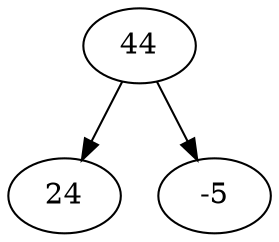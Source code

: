 digraph
{
	index_0 [label ="44"];
	index_1 [label ="24"];
	index_2 [label ="-5"];
	index_0 -> index_1;
	index_0 -> index_2;
}
